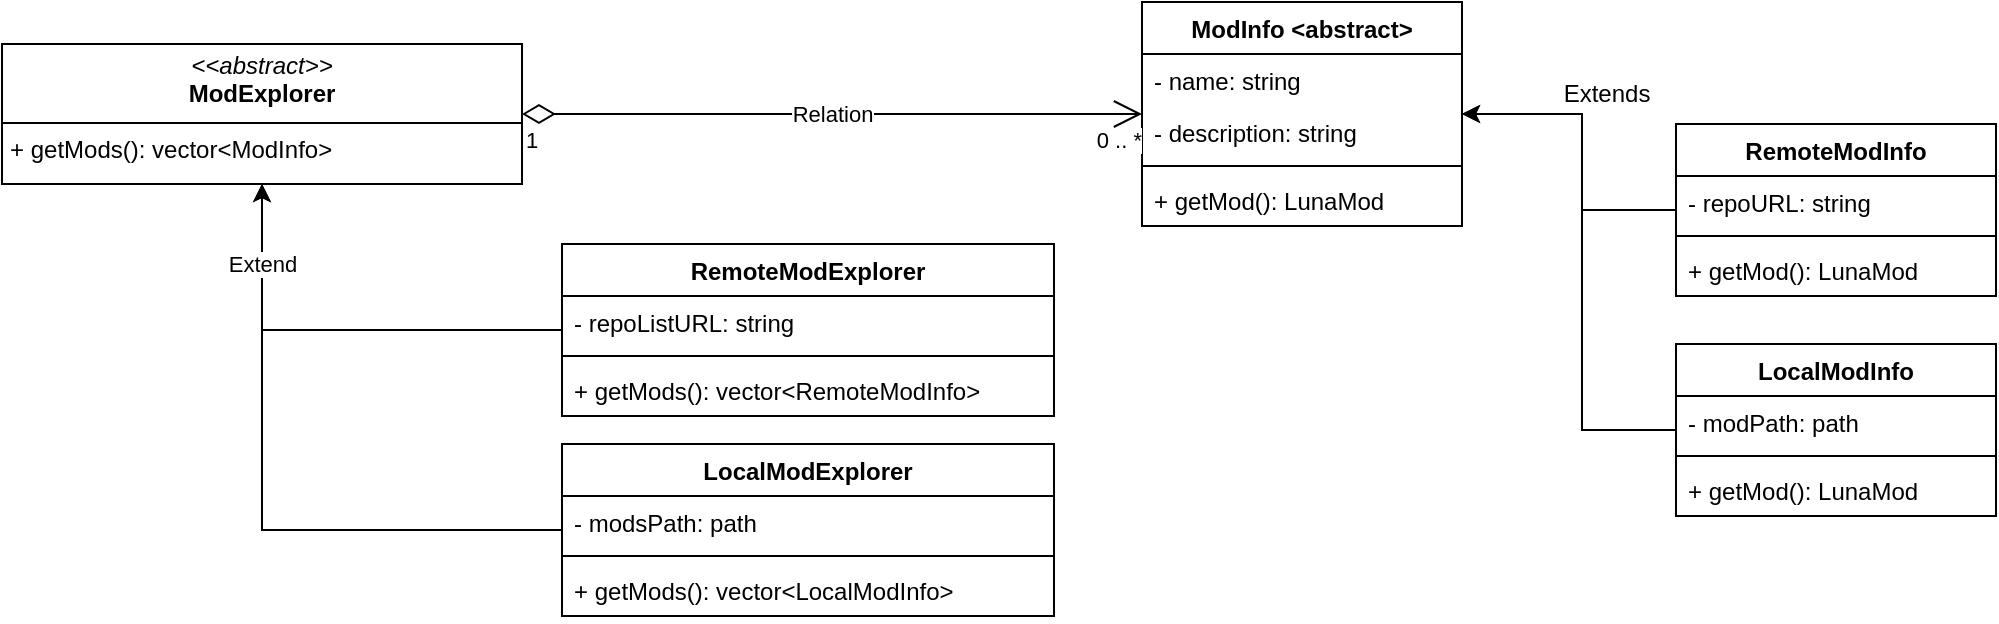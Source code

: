 <mxfile version="24.6.4" type="device">
  <diagram id="C5RBs43oDa-KdzZeNtuy" name="Page-1">
    <mxGraphModel dx="1426" dy="751" grid="1" gridSize="10" guides="1" tooltips="1" connect="1" arrows="1" fold="1" page="1" pageScale="1" pageWidth="827" pageHeight="1169" math="0" shadow="0">
      <root>
        <mxCell id="WIyWlLk6GJQsqaUBKTNV-0" />
        <mxCell id="WIyWlLk6GJQsqaUBKTNV-1" parent="WIyWlLk6GJQsqaUBKTNV-0" />
        <mxCell id="uAwyPhuBTyfCcbZn81f7-44" style="edgeStyle=orthogonalEdgeStyle;rounded=0;orthogonalLoop=1;jettySize=auto;html=1;entryX=0.5;entryY=1;entryDx=0;entryDy=0;" edge="1" parent="WIyWlLk6GJQsqaUBKTNV-1" source="uAwyPhuBTyfCcbZn81f7-40" target="uAwyPhuBTyfCcbZn81f7-4">
          <mxGeometry relative="1" as="geometry" />
        </mxCell>
        <mxCell id="uAwyPhuBTyfCcbZn81f7-4" value="&lt;p style=&quot;margin:0px;margin-top:4px;text-align:center;&quot;&gt;&lt;i&gt;&amp;lt;&amp;lt;abstract&amp;gt;&amp;gt;&lt;/i&gt;&lt;br&gt;&lt;b&gt;ModExplorer&lt;/b&gt;&lt;/p&gt;&lt;hr size=&quot;1&quot; style=&quot;border-style:solid;&quot;&gt;&lt;p style=&quot;margin:0px;margin-left:4px;&quot;&gt;+ getMods(): vector&amp;lt;ModInfo&amp;gt;&lt;/p&gt;" style="verticalAlign=top;align=left;overflow=fill;html=1;whiteSpace=wrap;" vertex="1" parent="WIyWlLk6GJQsqaUBKTNV-1">
          <mxGeometry x="60" y="50" width="260" height="70" as="geometry" />
        </mxCell>
        <mxCell id="uAwyPhuBTyfCcbZn81f7-16" style="edgeStyle=orthogonalEdgeStyle;rounded=0;orthogonalLoop=1;jettySize=auto;html=1;entryX=0.5;entryY=1;entryDx=0;entryDy=0;" edge="1" parent="WIyWlLk6GJQsqaUBKTNV-1" source="uAwyPhuBTyfCcbZn81f7-12" target="uAwyPhuBTyfCcbZn81f7-4">
          <mxGeometry relative="1" as="geometry" />
        </mxCell>
        <mxCell id="uAwyPhuBTyfCcbZn81f7-39" value="Extend" style="edgeLabel;html=1;align=center;verticalAlign=middle;resizable=0;points=[];" vertex="1" connectable="0" parent="uAwyPhuBTyfCcbZn81f7-16">
          <mxGeometry x="-0.282" y="2" relative="1" as="geometry">
            <mxPoint x="-70" y="-35" as="offset" />
          </mxGeometry>
        </mxCell>
        <mxCell id="uAwyPhuBTyfCcbZn81f7-12" value="RemoteModExplorer" style="swimlane;fontStyle=1;align=center;verticalAlign=top;childLayout=stackLayout;horizontal=1;startSize=26;horizontalStack=0;resizeParent=1;resizeParentMax=0;resizeLast=0;collapsible=1;marginBottom=0;whiteSpace=wrap;html=1;" vertex="1" parent="WIyWlLk6GJQsqaUBKTNV-1">
          <mxGeometry x="340" y="150" width="246" height="86" as="geometry" />
        </mxCell>
        <mxCell id="uAwyPhuBTyfCcbZn81f7-13" value="- repoListURL: string" style="text;strokeColor=none;fillColor=none;align=left;verticalAlign=top;spacingLeft=4;spacingRight=4;overflow=hidden;rotatable=0;points=[[0,0.5],[1,0.5]];portConstraint=eastwest;whiteSpace=wrap;html=1;" vertex="1" parent="uAwyPhuBTyfCcbZn81f7-12">
          <mxGeometry y="26" width="246" height="26" as="geometry" />
        </mxCell>
        <mxCell id="uAwyPhuBTyfCcbZn81f7-14" value="" style="line;strokeWidth=1;fillColor=none;align=left;verticalAlign=middle;spacingTop=-1;spacingLeft=3;spacingRight=3;rotatable=0;labelPosition=right;points=[];portConstraint=eastwest;strokeColor=inherit;" vertex="1" parent="uAwyPhuBTyfCcbZn81f7-12">
          <mxGeometry y="52" width="246" height="8" as="geometry" />
        </mxCell>
        <mxCell id="uAwyPhuBTyfCcbZn81f7-15" value="+ getMods(): vector&amp;lt;RemoteModInfo&amp;gt;" style="text;strokeColor=none;fillColor=none;align=left;verticalAlign=top;spacingLeft=4;spacingRight=4;overflow=hidden;rotatable=0;points=[[0,0.5],[1,0.5]];portConstraint=eastwest;whiteSpace=wrap;html=1;" vertex="1" parent="uAwyPhuBTyfCcbZn81f7-12">
          <mxGeometry y="60" width="246" height="26" as="geometry" />
        </mxCell>
        <mxCell id="uAwyPhuBTyfCcbZn81f7-17" value="ModInfo &amp;lt;abstract&amp;gt;" style="swimlane;fontStyle=1;align=center;verticalAlign=top;childLayout=stackLayout;horizontal=1;startSize=26;horizontalStack=0;resizeParent=1;resizeParentMax=0;resizeLast=0;collapsible=1;marginBottom=0;whiteSpace=wrap;html=1;" vertex="1" parent="WIyWlLk6GJQsqaUBKTNV-1">
          <mxGeometry x="630" y="29" width="160" height="112" as="geometry" />
        </mxCell>
        <mxCell id="uAwyPhuBTyfCcbZn81f7-18" value="- name: string" style="text;strokeColor=none;fillColor=none;align=left;verticalAlign=top;spacingLeft=4;spacingRight=4;overflow=hidden;rotatable=0;points=[[0,0.5],[1,0.5]];portConstraint=eastwest;whiteSpace=wrap;html=1;" vertex="1" parent="uAwyPhuBTyfCcbZn81f7-17">
          <mxGeometry y="26" width="160" height="26" as="geometry" />
        </mxCell>
        <mxCell id="uAwyPhuBTyfCcbZn81f7-22" value="- description: string" style="text;strokeColor=none;fillColor=none;align=left;verticalAlign=top;spacingLeft=4;spacingRight=4;overflow=hidden;rotatable=0;points=[[0,0.5],[1,0.5]];portConstraint=eastwest;whiteSpace=wrap;html=1;" vertex="1" parent="uAwyPhuBTyfCcbZn81f7-17">
          <mxGeometry y="52" width="160" height="26" as="geometry" />
        </mxCell>
        <mxCell id="uAwyPhuBTyfCcbZn81f7-19" value="" style="line;strokeWidth=1;fillColor=none;align=left;verticalAlign=middle;spacingTop=-1;spacingLeft=3;spacingRight=3;rotatable=0;labelPosition=right;points=[];portConstraint=eastwest;strokeColor=inherit;" vertex="1" parent="uAwyPhuBTyfCcbZn81f7-17">
          <mxGeometry y="78" width="160" height="8" as="geometry" />
        </mxCell>
        <mxCell id="uAwyPhuBTyfCcbZn81f7-20" value="+ getMod(): LunaMod" style="text;strokeColor=none;fillColor=none;align=left;verticalAlign=top;spacingLeft=4;spacingRight=4;overflow=hidden;rotatable=0;points=[[0,0.5],[1,0.5]];portConstraint=eastwest;whiteSpace=wrap;html=1;" vertex="1" parent="uAwyPhuBTyfCcbZn81f7-17">
          <mxGeometry y="86" width="160" height="26" as="geometry" />
        </mxCell>
        <mxCell id="uAwyPhuBTyfCcbZn81f7-24" value="Relation" style="endArrow=open;html=1;endSize=12;startArrow=diamondThin;startSize=14;startFill=0;edgeStyle=orthogonalEdgeStyle;rounded=0;" edge="1" parent="WIyWlLk6GJQsqaUBKTNV-1" source="uAwyPhuBTyfCcbZn81f7-4" target="uAwyPhuBTyfCcbZn81f7-17">
          <mxGeometry relative="1" as="geometry">
            <mxPoint x="440" y="80" as="sourcePoint" />
            <mxPoint x="600" y="80" as="targetPoint" />
          </mxGeometry>
        </mxCell>
        <mxCell id="uAwyPhuBTyfCcbZn81f7-25" value="1" style="edgeLabel;resizable=0;html=1;align=left;verticalAlign=top;" connectable="0" vertex="1" parent="uAwyPhuBTyfCcbZn81f7-24">
          <mxGeometry x="-1" relative="1" as="geometry" />
        </mxCell>
        <mxCell id="uAwyPhuBTyfCcbZn81f7-26" value="0 .. *" style="edgeLabel;resizable=0;html=1;align=right;verticalAlign=top;" connectable="0" vertex="1" parent="uAwyPhuBTyfCcbZn81f7-24">
          <mxGeometry x="1" relative="1" as="geometry" />
        </mxCell>
        <mxCell id="uAwyPhuBTyfCcbZn81f7-32" style="edgeStyle=orthogonalEdgeStyle;rounded=0;orthogonalLoop=1;jettySize=auto;html=1;" edge="1" parent="WIyWlLk6GJQsqaUBKTNV-1" source="uAwyPhuBTyfCcbZn81f7-27" target="uAwyPhuBTyfCcbZn81f7-17">
          <mxGeometry relative="1" as="geometry">
            <Array as="points">
              <mxPoint x="850" y="133" />
              <mxPoint x="850" y="85" />
            </Array>
          </mxGeometry>
        </mxCell>
        <mxCell id="uAwyPhuBTyfCcbZn81f7-27" value="RemoteModInfo" style="swimlane;fontStyle=1;align=center;verticalAlign=top;childLayout=stackLayout;horizontal=1;startSize=26;horizontalStack=0;resizeParent=1;resizeParentMax=0;resizeLast=0;collapsible=1;marginBottom=0;whiteSpace=wrap;html=1;" vertex="1" parent="WIyWlLk6GJQsqaUBKTNV-1">
          <mxGeometry x="897" y="90" width="160" height="86" as="geometry" />
        </mxCell>
        <mxCell id="uAwyPhuBTyfCcbZn81f7-28" value="- repoURL: string" style="text;strokeColor=none;fillColor=none;align=left;verticalAlign=top;spacingLeft=4;spacingRight=4;overflow=hidden;rotatable=0;points=[[0,0.5],[1,0.5]];portConstraint=eastwest;whiteSpace=wrap;html=1;" vertex="1" parent="uAwyPhuBTyfCcbZn81f7-27">
          <mxGeometry y="26" width="160" height="26" as="geometry" />
        </mxCell>
        <mxCell id="uAwyPhuBTyfCcbZn81f7-30" value="" style="line;strokeWidth=1;fillColor=none;align=left;verticalAlign=middle;spacingTop=-1;spacingLeft=3;spacingRight=3;rotatable=0;labelPosition=right;points=[];portConstraint=eastwest;strokeColor=inherit;" vertex="1" parent="uAwyPhuBTyfCcbZn81f7-27">
          <mxGeometry y="52" width="160" height="8" as="geometry" />
        </mxCell>
        <mxCell id="uAwyPhuBTyfCcbZn81f7-31" value="+ getMod(): LunaMod" style="text;strokeColor=none;fillColor=none;align=left;verticalAlign=top;spacingLeft=4;spacingRight=4;overflow=hidden;rotatable=0;points=[[0,0.5],[1,0.5]];portConstraint=eastwest;whiteSpace=wrap;html=1;" vertex="1" parent="uAwyPhuBTyfCcbZn81f7-27">
          <mxGeometry y="60" width="160" height="26" as="geometry" />
        </mxCell>
        <mxCell id="uAwyPhuBTyfCcbZn81f7-33" value="Extends" style="text;html=1;align=center;verticalAlign=middle;resizable=0;points=[];autosize=1;strokeColor=none;fillColor=none;" vertex="1" parent="WIyWlLk6GJQsqaUBKTNV-1">
          <mxGeometry x="827" y="60" width="70" height="30" as="geometry" />
        </mxCell>
        <mxCell id="uAwyPhuBTyfCcbZn81f7-38" style="edgeStyle=orthogonalEdgeStyle;rounded=0;orthogonalLoop=1;jettySize=auto;html=1;" edge="1" parent="WIyWlLk6GJQsqaUBKTNV-1" source="uAwyPhuBTyfCcbZn81f7-34" target="uAwyPhuBTyfCcbZn81f7-17">
          <mxGeometry relative="1" as="geometry">
            <Array as="points">
              <mxPoint x="850" y="243" />
              <mxPoint x="850" y="85" />
            </Array>
          </mxGeometry>
        </mxCell>
        <mxCell id="uAwyPhuBTyfCcbZn81f7-34" value="LocalModInfo" style="swimlane;fontStyle=1;align=center;verticalAlign=top;childLayout=stackLayout;horizontal=1;startSize=26;horizontalStack=0;resizeParent=1;resizeParentMax=0;resizeLast=0;collapsible=1;marginBottom=0;whiteSpace=wrap;html=1;" vertex="1" parent="WIyWlLk6GJQsqaUBKTNV-1">
          <mxGeometry x="897" y="200" width="160" height="86" as="geometry" />
        </mxCell>
        <mxCell id="uAwyPhuBTyfCcbZn81f7-35" value="- modPath: path" style="text;strokeColor=none;fillColor=none;align=left;verticalAlign=top;spacingLeft=4;spacingRight=4;overflow=hidden;rotatable=0;points=[[0,0.5],[1,0.5]];portConstraint=eastwest;whiteSpace=wrap;html=1;" vertex="1" parent="uAwyPhuBTyfCcbZn81f7-34">
          <mxGeometry y="26" width="160" height="26" as="geometry" />
        </mxCell>
        <mxCell id="uAwyPhuBTyfCcbZn81f7-36" value="" style="line;strokeWidth=1;fillColor=none;align=left;verticalAlign=middle;spacingTop=-1;spacingLeft=3;spacingRight=3;rotatable=0;labelPosition=right;points=[];portConstraint=eastwest;strokeColor=inherit;" vertex="1" parent="uAwyPhuBTyfCcbZn81f7-34">
          <mxGeometry y="52" width="160" height="8" as="geometry" />
        </mxCell>
        <mxCell id="uAwyPhuBTyfCcbZn81f7-37" value="+ getMod(): LunaMod" style="text;strokeColor=none;fillColor=none;align=left;verticalAlign=top;spacingLeft=4;spacingRight=4;overflow=hidden;rotatable=0;points=[[0,0.5],[1,0.5]];portConstraint=eastwest;whiteSpace=wrap;html=1;" vertex="1" parent="uAwyPhuBTyfCcbZn81f7-34">
          <mxGeometry y="60" width="160" height="26" as="geometry" />
        </mxCell>
        <mxCell id="uAwyPhuBTyfCcbZn81f7-40" value="LocalModExplorer" style="swimlane;fontStyle=1;align=center;verticalAlign=top;childLayout=stackLayout;horizontal=1;startSize=26;horizontalStack=0;resizeParent=1;resizeParentMax=0;resizeLast=0;collapsible=1;marginBottom=0;whiteSpace=wrap;html=1;" vertex="1" parent="WIyWlLk6GJQsqaUBKTNV-1">
          <mxGeometry x="340" y="250" width="246" height="86" as="geometry" />
        </mxCell>
        <mxCell id="uAwyPhuBTyfCcbZn81f7-41" value="- modsPath: path" style="text;strokeColor=none;fillColor=none;align=left;verticalAlign=top;spacingLeft=4;spacingRight=4;overflow=hidden;rotatable=0;points=[[0,0.5],[1,0.5]];portConstraint=eastwest;whiteSpace=wrap;html=1;" vertex="1" parent="uAwyPhuBTyfCcbZn81f7-40">
          <mxGeometry y="26" width="246" height="26" as="geometry" />
        </mxCell>
        <mxCell id="uAwyPhuBTyfCcbZn81f7-42" value="" style="line;strokeWidth=1;fillColor=none;align=left;verticalAlign=middle;spacingTop=-1;spacingLeft=3;spacingRight=3;rotatable=0;labelPosition=right;points=[];portConstraint=eastwest;strokeColor=inherit;" vertex="1" parent="uAwyPhuBTyfCcbZn81f7-40">
          <mxGeometry y="52" width="246" height="8" as="geometry" />
        </mxCell>
        <mxCell id="uAwyPhuBTyfCcbZn81f7-43" value="+ getMods(): vector&amp;lt;LocalModInfo&amp;gt;" style="text;strokeColor=none;fillColor=none;align=left;verticalAlign=top;spacingLeft=4;spacingRight=4;overflow=hidden;rotatable=0;points=[[0,0.5],[1,0.5]];portConstraint=eastwest;whiteSpace=wrap;html=1;" vertex="1" parent="uAwyPhuBTyfCcbZn81f7-40">
          <mxGeometry y="60" width="246" height="26" as="geometry" />
        </mxCell>
      </root>
    </mxGraphModel>
  </diagram>
</mxfile>
